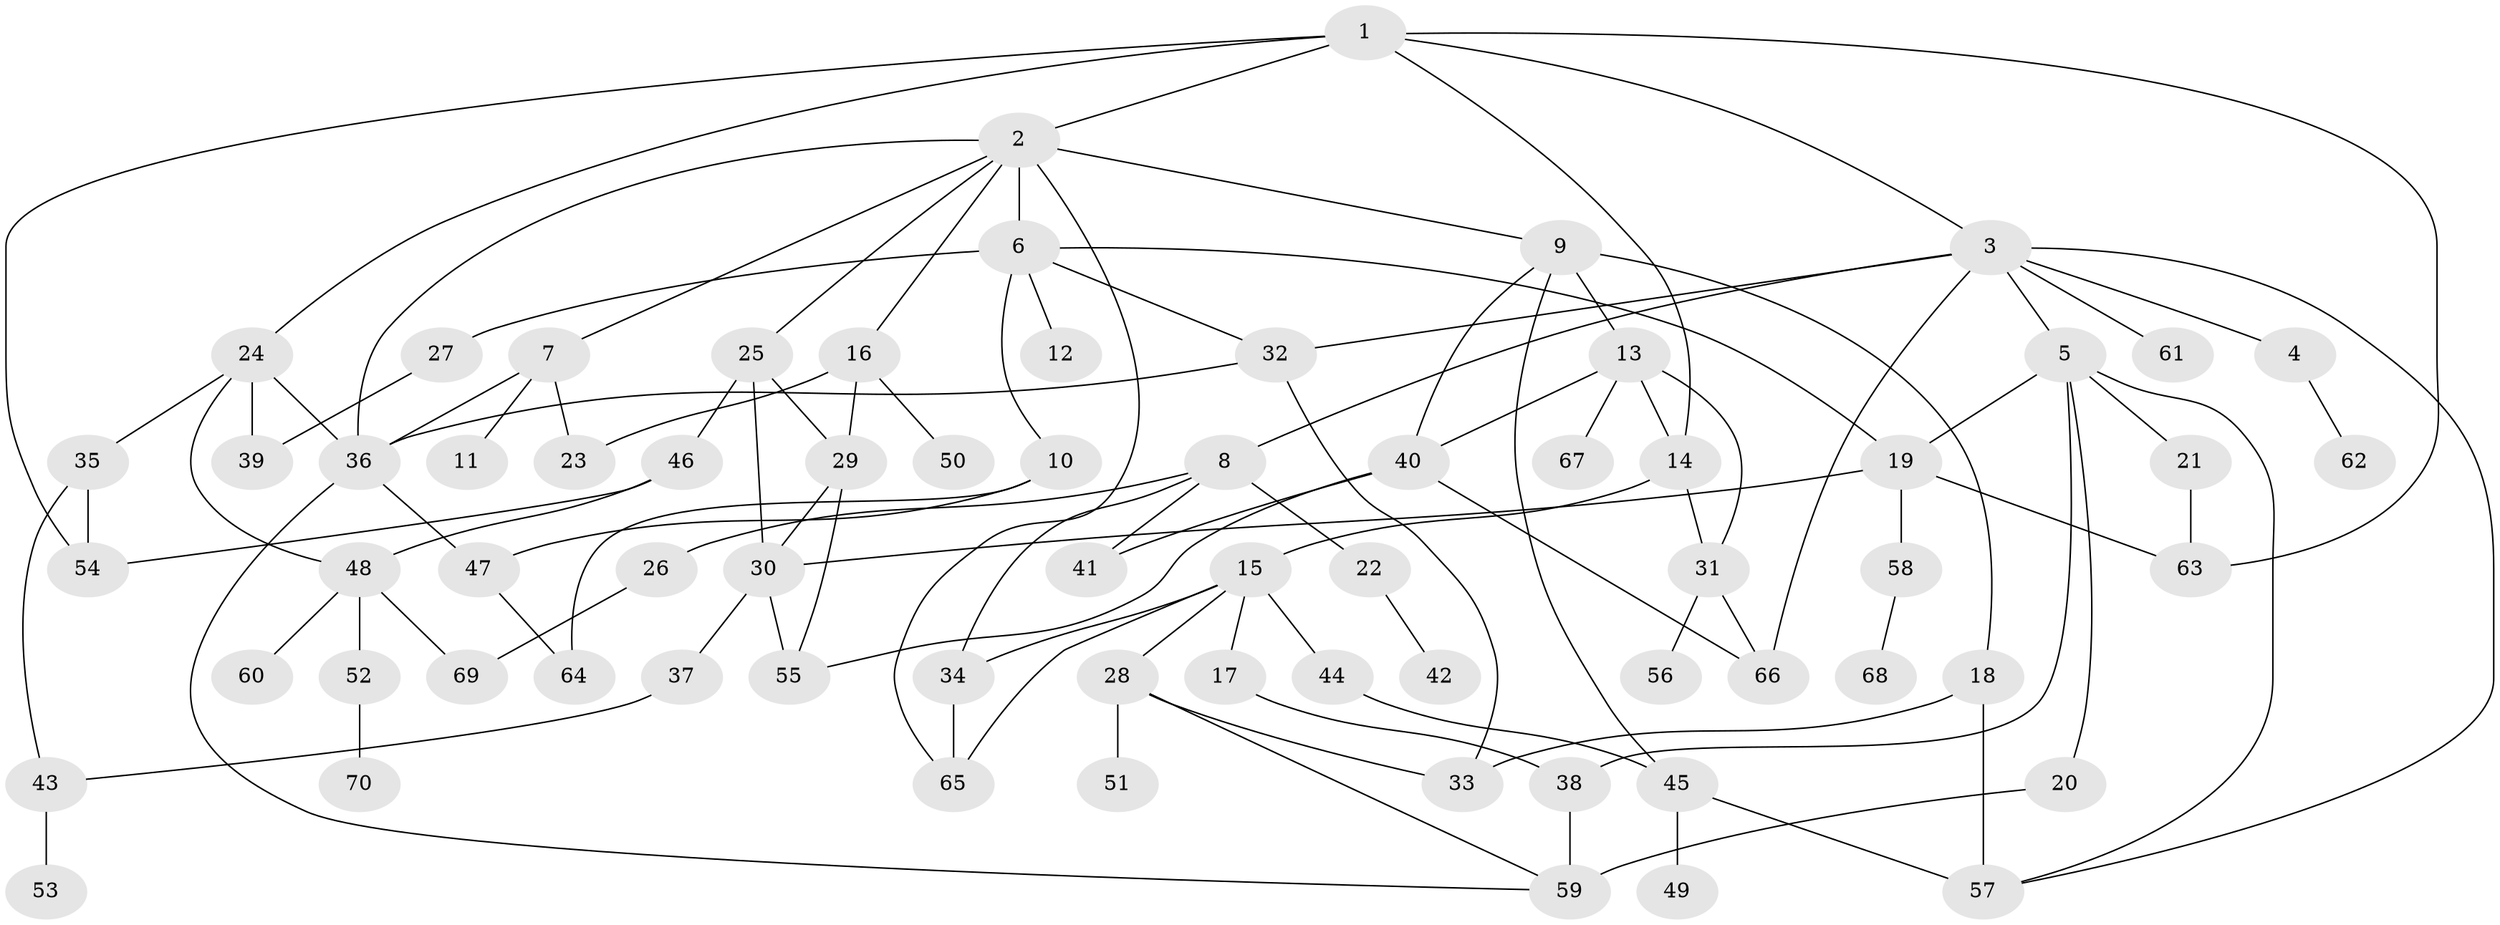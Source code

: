 // original degree distribution, {4: 0.09285714285714286, 7: 0.03571428571428571, 9: 0.007142857142857143, 3: 0.20714285714285716, 1: 0.32857142857142857, 5: 0.06428571428571428, 2: 0.2357142857142857, 6: 0.02857142857142857}
// Generated by graph-tools (version 1.1) at 2025/34/03/09/25 02:34:04]
// undirected, 70 vertices, 109 edges
graph export_dot {
graph [start="1"]
  node [color=gray90,style=filled];
  1;
  2;
  3;
  4;
  5;
  6;
  7;
  8;
  9;
  10;
  11;
  12;
  13;
  14;
  15;
  16;
  17;
  18;
  19;
  20;
  21;
  22;
  23;
  24;
  25;
  26;
  27;
  28;
  29;
  30;
  31;
  32;
  33;
  34;
  35;
  36;
  37;
  38;
  39;
  40;
  41;
  42;
  43;
  44;
  45;
  46;
  47;
  48;
  49;
  50;
  51;
  52;
  53;
  54;
  55;
  56;
  57;
  58;
  59;
  60;
  61;
  62;
  63;
  64;
  65;
  66;
  67;
  68;
  69;
  70;
  1 -- 2 [weight=1.0];
  1 -- 3 [weight=1.0];
  1 -- 14 [weight=1.0];
  1 -- 24 [weight=1.0];
  1 -- 54 [weight=1.0];
  1 -- 63 [weight=1.0];
  2 -- 6 [weight=2.0];
  2 -- 7 [weight=1.0];
  2 -- 9 [weight=1.0];
  2 -- 16 [weight=1.0];
  2 -- 25 [weight=1.0];
  2 -- 36 [weight=1.0];
  2 -- 65 [weight=1.0];
  3 -- 4 [weight=1.0];
  3 -- 5 [weight=1.0];
  3 -- 8 [weight=1.0];
  3 -- 32 [weight=1.0];
  3 -- 57 [weight=1.0];
  3 -- 61 [weight=1.0];
  3 -- 66 [weight=1.0];
  4 -- 62 [weight=1.0];
  5 -- 19 [weight=1.0];
  5 -- 20 [weight=1.0];
  5 -- 21 [weight=1.0];
  5 -- 38 [weight=1.0];
  5 -- 57 [weight=1.0];
  6 -- 10 [weight=1.0];
  6 -- 12 [weight=1.0];
  6 -- 19 [weight=1.0];
  6 -- 27 [weight=1.0];
  6 -- 32 [weight=1.0];
  7 -- 11 [weight=2.0];
  7 -- 23 [weight=1.0];
  7 -- 36 [weight=1.0];
  8 -- 22 [weight=1.0];
  8 -- 26 [weight=1.0];
  8 -- 34 [weight=1.0];
  8 -- 41 [weight=1.0];
  9 -- 13 [weight=1.0];
  9 -- 18 [weight=2.0];
  9 -- 40 [weight=1.0];
  9 -- 45 [weight=1.0];
  10 -- 47 [weight=1.0];
  10 -- 64 [weight=2.0];
  13 -- 14 [weight=1.0];
  13 -- 31 [weight=1.0];
  13 -- 40 [weight=1.0];
  13 -- 67 [weight=2.0];
  14 -- 15 [weight=1.0];
  14 -- 31 [weight=1.0];
  15 -- 17 [weight=1.0];
  15 -- 28 [weight=1.0];
  15 -- 34 [weight=1.0];
  15 -- 44 [weight=1.0];
  15 -- 65 [weight=1.0];
  16 -- 23 [weight=3.0];
  16 -- 29 [weight=1.0];
  16 -- 50 [weight=1.0];
  17 -- 38 [weight=1.0];
  18 -- 33 [weight=1.0];
  18 -- 57 [weight=2.0];
  19 -- 30 [weight=1.0];
  19 -- 58 [weight=1.0];
  19 -- 63 [weight=1.0];
  20 -- 59 [weight=2.0];
  21 -- 63 [weight=1.0];
  22 -- 42 [weight=1.0];
  24 -- 35 [weight=1.0];
  24 -- 36 [weight=1.0];
  24 -- 39 [weight=1.0];
  24 -- 48 [weight=1.0];
  25 -- 29 [weight=1.0];
  25 -- 30 [weight=1.0];
  25 -- 46 [weight=1.0];
  26 -- 69 [weight=1.0];
  27 -- 39 [weight=1.0];
  28 -- 33 [weight=1.0];
  28 -- 51 [weight=1.0];
  28 -- 59 [weight=1.0];
  29 -- 30 [weight=1.0];
  29 -- 55 [weight=1.0];
  30 -- 37 [weight=1.0];
  30 -- 55 [weight=1.0];
  31 -- 56 [weight=1.0];
  31 -- 66 [weight=1.0];
  32 -- 33 [weight=1.0];
  32 -- 36 [weight=1.0];
  34 -- 65 [weight=1.0];
  35 -- 43 [weight=1.0];
  35 -- 54 [weight=1.0];
  36 -- 47 [weight=2.0];
  36 -- 59 [weight=1.0];
  37 -- 43 [weight=1.0];
  38 -- 59 [weight=2.0];
  40 -- 41 [weight=1.0];
  40 -- 55 [weight=1.0];
  40 -- 66 [weight=1.0];
  43 -- 53 [weight=1.0];
  44 -- 45 [weight=1.0];
  45 -- 49 [weight=1.0];
  45 -- 57 [weight=1.0];
  46 -- 48 [weight=1.0];
  46 -- 54 [weight=1.0];
  47 -- 64 [weight=1.0];
  48 -- 52 [weight=1.0];
  48 -- 60 [weight=1.0];
  48 -- 69 [weight=1.0];
  52 -- 70 [weight=1.0];
  58 -- 68 [weight=1.0];
}
